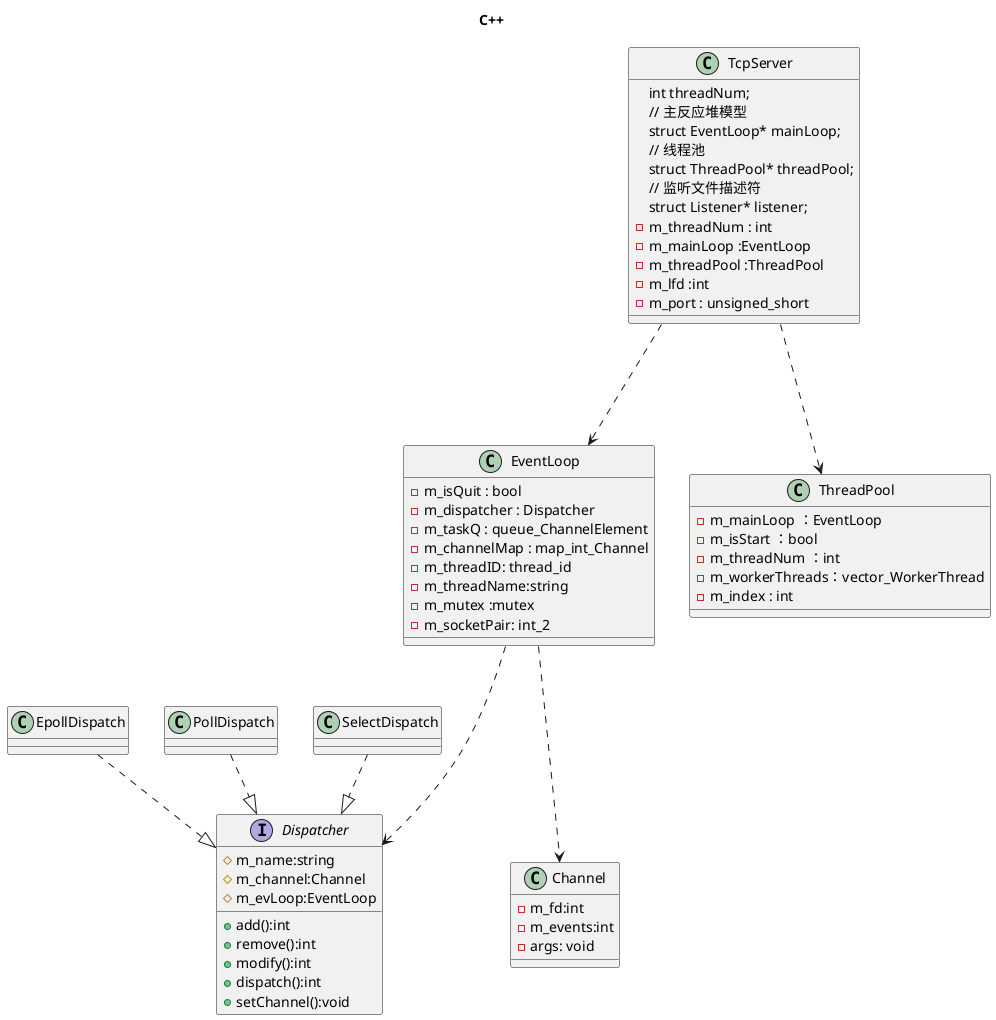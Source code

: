 @startuml
title
C++
end title

class Channel{
    - m_fd:int
    - m_events:int
    - args: void
}

interface Dispatcher{
    + add():int
    + remove():int
    + modify():int
    + dispatch():int
    + setChannel():void
    # m_name:string
    # m_channel:Channel
    # m_evLoop:EventLoop
}


EpollDispatch -.|> Dispatcher
PollDispatch -.|> Dispatcher
SelectDispatch -.|> Dispatcher

class EventLoop{
    - m_isQuit : bool 
    - m_dispatcher : Dispatcher
    - m_taskQ : queue_ChannelElement
    - m_channelMap : map_int_Channel
    - m_threadID: thread_id
    - m_threadName:string 
    - m_mutex :mutex 
    - m_socketPair: int_2
}

EventLoop --.> Channel
EventLoop --.> Dispatcher 

class ThreadPool{
    - m_mainLoop ：EventLoop
    - m_isStart ：bool 
    - m_threadNum ：int 
    - m_workerThreads：vector_WorkerThread
    - m_index : int 
}

class TcpServer{
    int threadNum;
    // 主反应堆模型
    struct EventLoop* mainLoop;
    // 线程池
    struct ThreadPool* threadPool;
    // 监听文件描述符
    struct Listener* listener;
}

class TcpServer{
    - m_threadNum : int 
    - m_mainLoop :EventLoop
    - m_threadPool :ThreadPool
    - m_lfd :int 
    - m_port : unsigned_short
}

TcpServer --.> ThreadPool
TcpServer --.> EventLoop

' main.c --> hh


@enduml